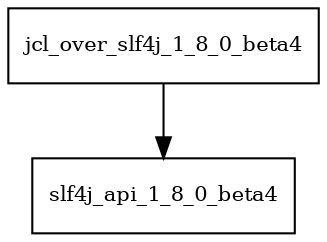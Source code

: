 digraph jcl_over_slf4j_1_8_0_beta4_dependencies {
  node [shape = box, fontsize=10.0];
  jcl_over_slf4j_1_8_0_beta4 -> slf4j_api_1_8_0_beta4;
}
